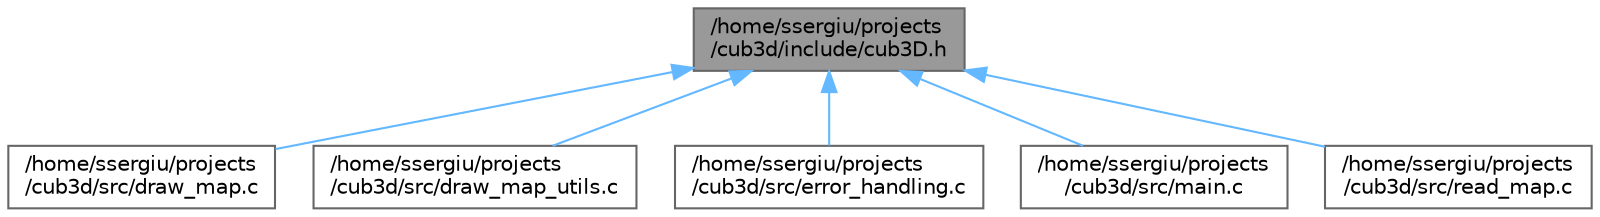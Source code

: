 digraph "/home/ssergiu/projects/cub3d/include/cub3D.h"
{
 // INTERACTIVE_SVG=YES
 // LATEX_PDF_SIZE
  bgcolor="transparent";
  edge [fontname=Helvetica,fontsize=10,labelfontname=Helvetica,labelfontsize=10];
  node [fontname=Helvetica,fontsize=10,shape=box,height=0.2,width=0.4];
  Node1 [label="/home/ssergiu/projects\l/cub3d/include/cub3D.h",height=0.2,width=0.4,color="gray40", fillcolor="grey60", style="filled", fontcolor="black",tooltip=" "];
  Node1 -> Node2 [dir="back",color="steelblue1",style="solid"];
  Node2 [label="/home/ssergiu/projects\l/cub3d/src/draw_map.c",height=0.2,width=0.4,color="grey40", fillcolor="white", style="filled",URL="$draw__map_8c.html",tooltip=" "];
  Node1 -> Node3 [dir="back",color="steelblue1",style="solid"];
  Node3 [label="/home/ssergiu/projects\l/cub3d/src/draw_map_utils.c",height=0.2,width=0.4,color="grey40", fillcolor="white", style="filled",URL="$draw__map__utils_8c.html",tooltip=" "];
  Node1 -> Node4 [dir="back",color="steelblue1",style="solid"];
  Node4 [label="/home/ssergiu/projects\l/cub3d/src/error_handling.c",height=0.2,width=0.4,color="grey40", fillcolor="white", style="filled",URL="$error__handling_8c.html",tooltip=" "];
  Node1 -> Node5 [dir="back",color="steelblue1",style="solid"];
  Node5 [label="/home/ssergiu/projects\l/cub3d/src/main.c",height=0.2,width=0.4,color="grey40", fillcolor="white", style="filled",URL="$main_8c.html",tooltip=" "];
  Node1 -> Node6 [dir="back",color="steelblue1",style="solid"];
  Node6 [label="/home/ssergiu/projects\l/cub3d/src/read_map.c",height=0.2,width=0.4,color="grey40", fillcolor="white", style="filled",URL="$read__map_8c.html",tooltip=" "];
}
